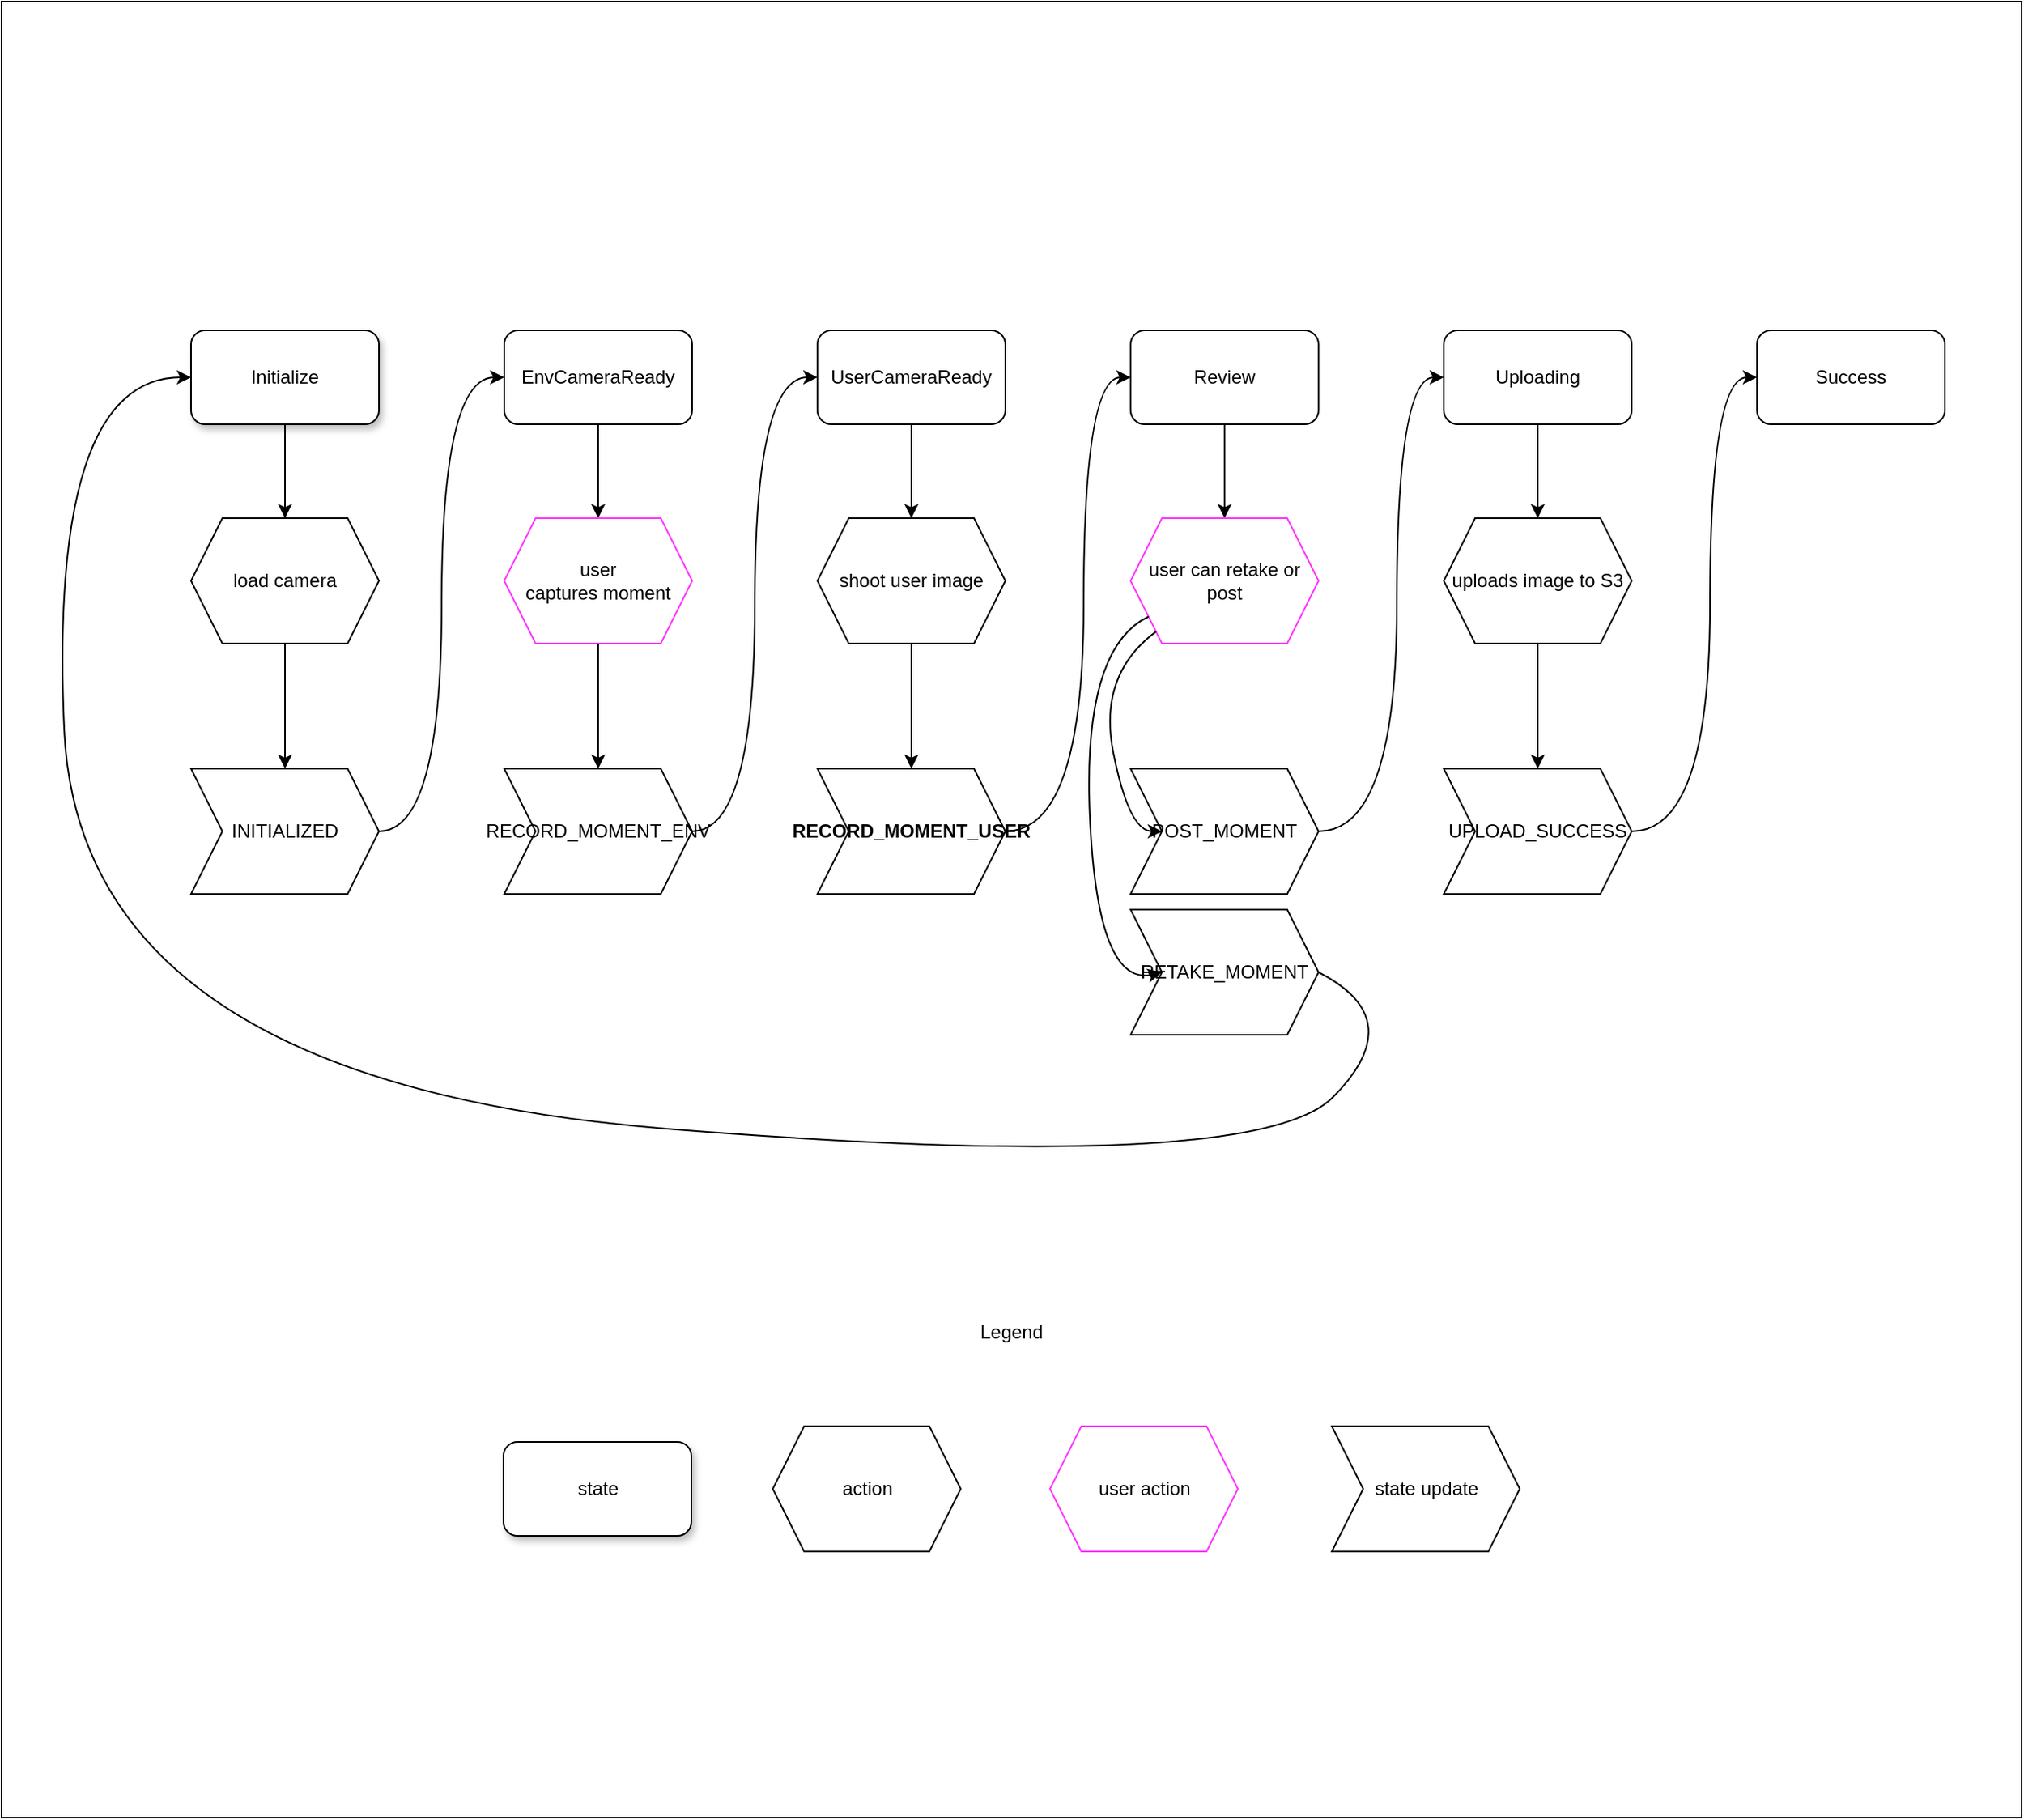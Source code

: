 <mxfile>
    <diagram id="NKykkUb-layjVjnjnBaG" name="Page-1">
        <mxGraphModel dx="1780" dy="1085" grid="1" gridSize="10" guides="1" tooltips="1" connect="1" arrows="1" fold="1" page="1" pageScale="1" pageWidth="827" pageHeight="1169" math="0" shadow="0">
            <root>
                <mxCell id="0"/>
                <mxCell id="1" parent="0"/>
                <mxCell id="32" value="" style="rounded=0;whiteSpace=wrap;html=1;" vertex="1" parent="1">
                    <mxGeometry width="1290" height="1160" as="geometry"/>
                </mxCell>
                <mxCell id="33" value="" style="edgeStyle=none;html=1;" edge="1" parent="1" source="2" target="8">
                    <mxGeometry relative="1" as="geometry"/>
                </mxCell>
                <mxCell id="2" value="Initialize" style="rounded=1;whiteSpace=wrap;html=1;shadow=1;" vertex="1" parent="1">
                    <mxGeometry x="121" y="210" width="120" height="60" as="geometry"/>
                </mxCell>
                <mxCell id="35" value="" style="edgeStyle=none;html=1;" edge="1" parent="1" source="3" target="9">
                    <mxGeometry relative="1" as="geometry"/>
                </mxCell>
                <mxCell id="3" value="EnvCameraReady" style="rounded=1;whiteSpace=wrap;html=1;" vertex="1" parent="1">
                    <mxGeometry x="321" y="210" width="120" height="60" as="geometry"/>
                </mxCell>
                <mxCell id="37" value="" style="edgeStyle=none;html=1;" edge="1" parent="1" source="4" target="10">
                    <mxGeometry relative="1" as="geometry"/>
                </mxCell>
                <mxCell id="4" value="UserCameraReady" style="rounded=1;whiteSpace=wrap;html=1;" vertex="1" parent="1">
                    <mxGeometry x="521" y="210" width="120" height="60" as="geometry"/>
                </mxCell>
                <mxCell id="39" value="" style="edgeStyle=none;html=1;" edge="1" parent="1" source="5" target="11">
                    <mxGeometry relative="1" as="geometry"/>
                </mxCell>
                <mxCell id="5" value="Review" style="rounded=1;whiteSpace=wrap;html=1;" vertex="1" parent="1">
                    <mxGeometry x="721" y="210" width="120" height="60" as="geometry"/>
                </mxCell>
                <mxCell id="43" value="" style="edgeStyle=none;html=1;" edge="1" parent="1" source="6" target="12">
                    <mxGeometry relative="1" as="geometry"/>
                </mxCell>
                <mxCell id="6" value="Uploading" style="rounded=1;whiteSpace=wrap;html=1;" vertex="1" parent="1">
                    <mxGeometry x="921" y="210" width="120" height="60" as="geometry"/>
                </mxCell>
                <mxCell id="7" value="Success" style="rounded=1;whiteSpace=wrap;html=1;" vertex="1" parent="1">
                    <mxGeometry x="1121" y="210" width="120" height="60" as="geometry"/>
                </mxCell>
                <mxCell id="34" value="" style="edgeStyle=none;html=1;" edge="1" parent="1" source="8" target="14">
                    <mxGeometry relative="1" as="geometry"/>
                </mxCell>
                <mxCell id="8" value="load camera" style="shape=hexagon;perimeter=hexagonPerimeter2;whiteSpace=wrap;html=1;fixedSize=1;" vertex="1" parent="1">
                    <mxGeometry x="121" y="330" width="120" height="80" as="geometry"/>
                </mxCell>
                <mxCell id="36" value="" style="edgeStyle=none;html=1;" edge="1" parent="1" source="9" target="15">
                    <mxGeometry relative="1" as="geometry"/>
                </mxCell>
                <mxCell id="9" value="&lt;p&gt;user captures&amp;nbsp;&lt;span&gt;moment&lt;/span&gt;&lt;/p&gt;" style="shape=hexagon;perimeter=hexagonPerimeter2;whiteSpace=wrap;html=1;fixedSize=1;strokeColor=#FF33FF;" vertex="1" parent="1">
                    <mxGeometry x="321" y="330" width="120" height="80" as="geometry"/>
                </mxCell>
                <mxCell id="38" value="" style="edgeStyle=none;html=1;" edge="1" parent="1" source="10" target="16">
                    <mxGeometry relative="1" as="geometry"/>
                </mxCell>
                <mxCell id="10" value="shoot user image" style="shape=hexagon;perimeter=hexagonPerimeter2;whiteSpace=wrap;html=1;fixedSize=1;" vertex="1" parent="1">
                    <mxGeometry x="521" y="330" width="120" height="80" as="geometry"/>
                </mxCell>
                <mxCell id="11" value="user can retake or post" style="shape=hexagon;perimeter=hexagonPerimeter2;whiteSpace=wrap;html=1;fixedSize=1;strokeColor=#FF33FF;" vertex="1" parent="1">
                    <mxGeometry x="721" y="330" width="120" height="80" as="geometry"/>
                </mxCell>
                <mxCell id="44" value="" style="edgeStyle=none;html=1;" edge="1" parent="1" source="12" target="18">
                    <mxGeometry relative="1" as="geometry"/>
                </mxCell>
                <mxCell id="12" value="uploads image to S3" style="shape=hexagon;perimeter=hexagonPerimeter2;whiteSpace=wrap;html=1;fixedSize=1;" vertex="1" parent="1">
                    <mxGeometry x="921" y="330" width="120" height="80" as="geometry"/>
                </mxCell>
                <mxCell id="14" value="INITIALIZED" style="shape=step;perimeter=stepPerimeter;whiteSpace=wrap;html=1;fixedSize=1;" vertex="1" parent="1">
                    <mxGeometry x="121" y="490" width="120" height="80" as="geometry"/>
                </mxCell>
                <mxCell id="15" value="RECORD_MOMENT_ENV" style="shape=step;perimeter=stepPerimeter;whiteSpace=wrap;html=1;fixedSize=1;" vertex="1" parent="1">
                    <mxGeometry x="321" y="490" width="120" height="80" as="geometry"/>
                </mxCell>
                <mxCell id="16" value="RECORD_MOMENT_USER" style="shape=step;perimeter=stepPerimeter;whiteSpace=wrap;html=1;fixedSize=1;fontStyle=1" vertex="1" parent="1">
                    <mxGeometry x="521" y="490" width="120" height="80" as="geometry"/>
                </mxCell>
                <mxCell id="17" value="POST_MOMENT" style="shape=step;perimeter=stepPerimeter;whiteSpace=wrap;html=1;fixedSize=1;" vertex="1" parent="1">
                    <mxGeometry x="721" y="490" width="120" height="80" as="geometry"/>
                </mxCell>
                <mxCell id="18" value="UPLOAD_SUCCESS" style="shape=step;perimeter=stepPerimeter;whiteSpace=wrap;html=1;fixedSize=1;" vertex="1" parent="1">
                    <mxGeometry x="921" y="490" width="120" height="80" as="geometry"/>
                </mxCell>
                <mxCell id="21" value="RETAKE_MOMENT" style="shape=step;perimeter=stepPerimeter;whiteSpace=wrap;html=1;fixedSize=1;" vertex="1" parent="1">
                    <mxGeometry x="721" y="580" width="120" height="80" as="geometry"/>
                </mxCell>
                <mxCell id="23" value="" style="curved=1;endArrow=classic;html=1;" edge="1" parent="1" source="14" target="3">
                    <mxGeometry width="50" height="50" relative="1" as="geometry">
                        <mxPoint x="241" y="530" as="sourcePoint"/>
                        <mxPoint x="291" y="480" as="targetPoint"/>
                        <Array as="points">
                            <mxPoint x="281" y="530"/>
                            <mxPoint x="281" y="240"/>
                        </Array>
                    </mxGeometry>
                </mxCell>
                <mxCell id="24" value="" style="curved=1;endArrow=classic;html=1;" edge="1" parent="1" source="15" target="4">
                    <mxGeometry width="50" height="50" relative="1" as="geometry">
                        <mxPoint x="441" y="530" as="sourcePoint"/>
                        <mxPoint x="521" y="240" as="targetPoint"/>
                        <Array as="points">
                            <mxPoint x="481" y="530"/>
                            <mxPoint x="481" y="240"/>
                        </Array>
                    </mxGeometry>
                </mxCell>
                <mxCell id="25" value="" style="curved=1;endArrow=classic;html=1;" edge="1" parent="1" source="16" target="5">
                    <mxGeometry width="50" height="50" relative="1" as="geometry">
                        <mxPoint x="651" y="530" as="sourcePoint"/>
                        <mxPoint x="731" y="240" as="targetPoint"/>
                        <Array as="points">
                            <mxPoint x="691" y="530"/>
                            <mxPoint x="691" y="240"/>
                        </Array>
                    </mxGeometry>
                </mxCell>
                <mxCell id="27" value="" style="curved=1;endArrow=classic;html=1;" edge="1" parent="1" source="17" target="6">
                    <mxGeometry width="50" height="50" relative="1" as="geometry">
                        <mxPoint x="841" y="530" as="sourcePoint"/>
                        <mxPoint x="921" y="240" as="targetPoint"/>
                        <Array as="points">
                            <mxPoint x="891" y="530"/>
                            <mxPoint x="891" y="240"/>
                        </Array>
                    </mxGeometry>
                </mxCell>
                <mxCell id="28" value="" style="curved=1;endArrow=classic;html=1;" edge="1" parent="1" source="18" target="7">
                    <mxGeometry width="50" height="50" relative="1" as="geometry">
                        <mxPoint x="1041" y="530" as="sourcePoint"/>
                        <mxPoint x="1121" y="240" as="targetPoint"/>
                        <Array as="points">
                            <mxPoint x="1091" y="530"/>
                            <mxPoint x="1091" y="240"/>
                        </Array>
                    </mxGeometry>
                </mxCell>
                <mxCell id="29" value="" style="curved=1;endArrow=classic;html=1;entryX=0;entryY=0.5;entryDx=0;entryDy=0;exitX=1;exitY=0.5;exitDx=0;exitDy=0;" edge="1" parent="1" source="21" target="2">
                    <mxGeometry width="50" height="50" relative="1" as="geometry">
                        <mxPoint x="830" y="740" as="sourcePoint"/>
                        <mxPoint x="770" y="640" as="targetPoint"/>
                        <Array as="points">
                            <mxPoint x="900" y="650"/>
                            <mxPoint x="800" y="750"/>
                            <mxPoint x="50" y="690"/>
                            <mxPoint x="30" y="240"/>
                        </Array>
                    </mxGeometry>
                </mxCell>
                <mxCell id="41" value="" style="curved=1;endArrow=classic;html=1;entryX=0;entryY=0.5;entryDx=0;entryDy=0;" edge="1" parent="1" source="11" target="17">
                    <mxGeometry width="50" height="50" relative="1" as="geometry">
                        <mxPoint x="760" y="540" as="sourcePoint"/>
                        <mxPoint x="810" y="490" as="targetPoint"/>
                        <Array as="points">
                            <mxPoint x="700" y="430"/>
                            <mxPoint x="720" y="530"/>
                        </Array>
                    </mxGeometry>
                </mxCell>
                <mxCell id="42" value="" style="curved=1;endArrow=classic;html=1;entryX=0;entryY=0.5;entryDx=0;entryDy=0;" edge="1" parent="1" source="11" target="21">
                    <mxGeometry width="50" height="50" relative="1" as="geometry">
                        <mxPoint x="719.571" y="370.003" as="sourcePoint"/>
                        <mxPoint x="731" y="512.86" as="targetPoint"/>
                        <Array as="points">
                            <mxPoint x="690" y="412.86"/>
                            <mxPoint x="700" y="630"/>
                        </Array>
                    </mxGeometry>
                </mxCell>
                <mxCell id="45" value="state" style="rounded=1;whiteSpace=wrap;html=1;shadow=1;" vertex="1" parent="1">
                    <mxGeometry x="320.5" y="920" width="120" height="60" as="geometry"/>
                </mxCell>
                <mxCell id="46" value="action" style="shape=hexagon;perimeter=hexagonPerimeter2;whiteSpace=wrap;html=1;fixedSize=1;" vertex="1" parent="1">
                    <mxGeometry x="492.5" y="910" width="120" height="80" as="geometry"/>
                </mxCell>
                <mxCell id="47" value="&lt;p&gt;user&amp;nbsp;&lt;span&gt;action&lt;/span&gt;&lt;/p&gt;" style="shape=hexagon;perimeter=hexagonPerimeter2;whiteSpace=wrap;html=1;fixedSize=1;strokeColor=#FF33FF;" vertex="1" parent="1">
                    <mxGeometry x="669.5" y="910" width="120" height="80" as="geometry"/>
                </mxCell>
                <mxCell id="48" value="state update" style="shape=step;perimeter=stepPerimeter;whiteSpace=wrap;html=1;fixedSize=1;" vertex="1" parent="1">
                    <mxGeometry x="849.5" y="910" width="120" height="80" as="geometry"/>
                </mxCell>
                <UserObject label="Legend" placeholders="1" name="Variable" id="49">
                    <mxCell style="text;html=1;strokeColor=none;fillColor=none;align=center;verticalAlign=middle;whiteSpace=wrap;overflow=hidden;shadow=1;" vertex="1" parent="1">
                        <mxGeometry x="570" y="830" width="150" height="40" as="geometry"/>
                    </mxCell>
                </UserObject>
            </root>
        </mxGraphModel>
    </diagram>
</mxfile>